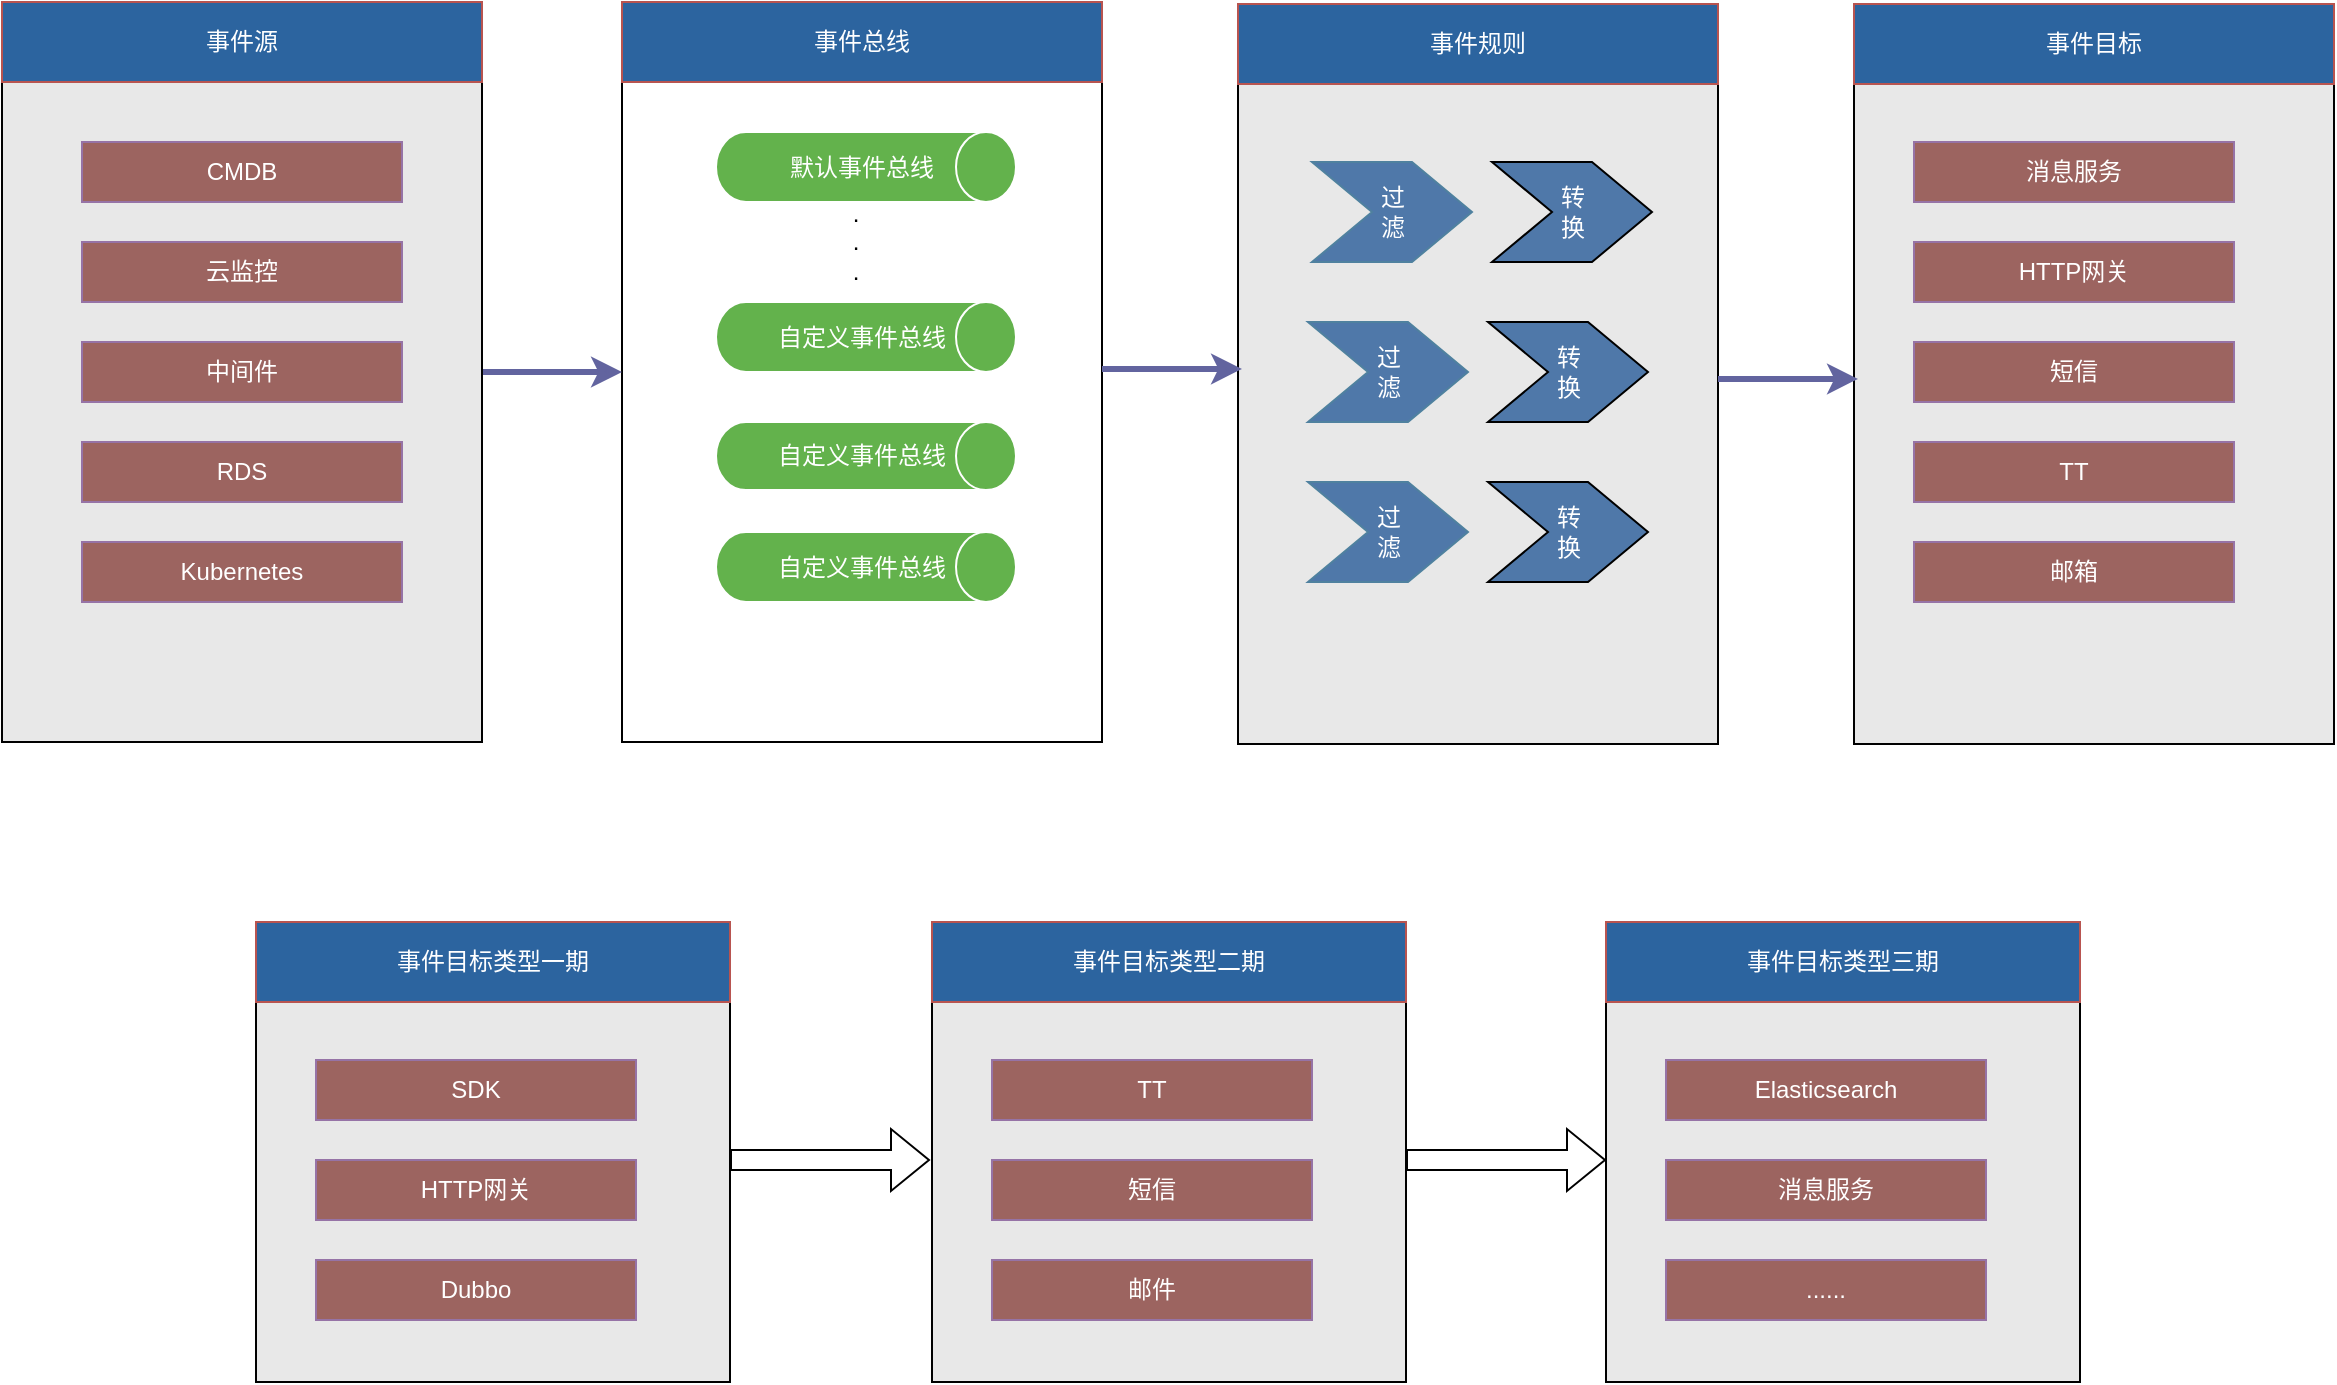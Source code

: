 <mxfile version="24.5.5" type="github">
  <diagram name="第 1 页" id="gTe-RsswgZ9a3CknWbWT">
    <mxGraphModel dx="2232" dy="935" grid="1" gridSize="10" guides="1" tooltips="1" connect="1" arrows="1" fold="1" page="1" pageScale="1" pageWidth="827" pageHeight="1169" math="0" shadow="0">
      <root>
        <mxCell id="0" />
        <mxCell id="1" parent="0" />
        <mxCell id="IhgrDkRPDF99YvVrVyJ_-20" value="" style="rounded=0;whiteSpace=wrap;html=1;fillColor=#FFFFFF;" parent="1" vertex="1">
          <mxGeometry x="353" y="60" width="240" height="370" as="geometry" />
        </mxCell>
        <mxCell id="IhgrDkRPDF99YvVrVyJ_-23" value="" style="edgeStyle=orthogonalEdgeStyle;rounded=0;orthogonalLoop=1;jettySize=auto;html=1;strokeColor=#62649F;strokeWidth=3;" parent="1" source="IhgrDkRPDF99YvVrVyJ_-1" target="IhgrDkRPDF99YvVrVyJ_-20" edge="1">
          <mxGeometry relative="1" as="geometry" />
        </mxCell>
        <mxCell id="IhgrDkRPDF99YvVrVyJ_-1" value="" style="rounded=0;whiteSpace=wrap;html=1;fillColor=#E8E8E8;" parent="1" vertex="1">
          <mxGeometry x="43" y="60" width="240" height="370" as="geometry" />
        </mxCell>
        <mxCell id="IhgrDkRPDF99YvVrVyJ_-3" value="&lt;font color=&quot;#ffffff&quot;&gt;事件源&lt;/font&gt;" style="text;html=1;align=center;verticalAlign=middle;whiteSpace=wrap;rounded=0;fillColor=#2C649F;strokeColor=#b85450;" parent="1" vertex="1">
          <mxGeometry x="43" y="60" width="240" height="40" as="geometry" />
        </mxCell>
        <mxCell id="IhgrDkRPDF99YvVrVyJ_-5" value="&lt;font color=&quot;#ffffff&quot;&gt;CMDB&lt;/font&gt;" style="text;html=1;align=center;verticalAlign=middle;whiteSpace=wrap;rounded=0;fillColor=#9C6460;strokeColor=#9673a6;" parent="1" vertex="1">
          <mxGeometry x="83" y="130" width="160" height="30" as="geometry" />
        </mxCell>
        <mxCell id="IhgrDkRPDF99YvVrVyJ_-6" value="&lt;font color=&quot;#ffffff&quot;&gt;云监控&lt;/font&gt;" style="text;html=1;align=center;verticalAlign=middle;whiteSpace=wrap;rounded=0;fillColor=#9C6460;strokeColor=#9673a6;" parent="1" vertex="1">
          <mxGeometry x="83" y="180" width="160" height="30" as="geometry" />
        </mxCell>
        <mxCell id="IhgrDkRPDF99YvVrVyJ_-7" value="&lt;font color=&quot;#ffffff&quot;&gt;中间件&lt;/font&gt;" style="text;html=1;align=center;verticalAlign=middle;whiteSpace=wrap;rounded=0;fillColor=#9C6460;strokeColor=#9673a6;" parent="1" vertex="1">
          <mxGeometry x="83" y="230" width="160" height="30" as="geometry" />
        </mxCell>
        <mxCell id="IhgrDkRPDF99YvVrVyJ_-8" value="&lt;font color=&quot;#ffffff&quot;&gt;RDS&lt;/font&gt;" style="text;html=1;align=center;verticalAlign=middle;whiteSpace=wrap;rounded=0;fillColor=#9C6460;strokeColor=#9673a6;" parent="1" vertex="1">
          <mxGeometry x="83" y="280" width="160" height="30" as="geometry" />
        </mxCell>
        <mxCell id="IhgrDkRPDF99YvVrVyJ_-9" value="&lt;font color=&quot;#ffffff&quot;&gt;Kubernetes&lt;/font&gt;" style="text;html=1;align=center;verticalAlign=middle;whiteSpace=wrap;rounded=0;fillColor=#9C6460;strokeColor=#9673a6;" parent="1" vertex="1">
          <mxGeometry x="83" y="330" width="160" height="30" as="geometry" />
        </mxCell>
        <mxCell id="IhgrDkRPDF99YvVrVyJ_-10" value="&lt;font color=&quot;#ffffff&quot;&gt;&amp;nbsp; &amp;nbsp; &amp;nbsp; 默认事件总线&lt;/font&gt;" style="shape=cylinder3;whiteSpace=wrap;html=1;boundedLbl=1;backgroundOutline=1;size=15;direction=south;fillColor=#63b24c;strokeColor=#ffffff;" parent="1" vertex="1">
          <mxGeometry x="400" y="125" width="150" height="35" as="geometry" />
        </mxCell>
        <mxCell id="IhgrDkRPDF99YvVrVyJ_-11" value="&lt;font color=&quot;#ffffff&quot;&gt;&amp;nbsp; &amp;nbsp; &amp;nbsp; 自定义事件总线&lt;/font&gt;" style="shape=cylinder3;whiteSpace=wrap;html=1;boundedLbl=1;backgroundOutline=1;size=15;direction=south;fillColor=#63b24c;strokeColor=#ffffff;" parent="1" vertex="1">
          <mxGeometry x="400" y="210" width="150" height="35" as="geometry" />
        </mxCell>
        <mxCell id="IhgrDkRPDF99YvVrVyJ_-12" value="&lt;font color=&quot;#ffffff&quot;&gt;&amp;nbsp; &amp;nbsp; &amp;nbsp; 自定义事件总线&lt;/font&gt;" style="shape=cylinder3;whiteSpace=wrap;html=1;boundedLbl=1;backgroundOutline=1;size=15;direction=south;fillColor=#63b24c;strokeColor=#ffffff;" parent="1" vertex="1">
          <mxGeometry x="400" y="270" width="150" height="34" as="geometry" />
        </mxCell>
        <mxCell id="IhgrDkRPDF99YvVrVyJ_-13" value="&lt;font color=&quot;#ffffff&quot;&gt;&amp;nbsp; &amp;nbsp; &amp;nbsp; 自定义事件总线&lt;/font&gt;" style="shape=cylinder3;whiteSpace=wrap;html=1;boundedLbl=1;backgroundOutline=1;size=15;direction=south;fillColor=#63b24c;strokeColor=#ffffff;" parent="1" vertex="1">
          <mxGeometry x="400" y="325" width="150" height="35" as="geometry" />
        </mxCell>
        <mxCell id="IhgrDkRPDF99YvVrVyJ_-15" value=".&lt;div&gt;.&lt;/div&gt;&lt;div&gt;.&lt;/div&gt;" style="text;html=1;align=center;verticalAlign=middle;whiteSpace=wrap;rounded=0;strokeWidth=4;" parent="1" vertex="1">
          <mxGeometry x="445" y="160" width="50" height="40" as="geometry" />
        </mxCell>
        <mxCell id="IhgrDkRPDF99YvVrVyJ_-21" value="&lt;font color=&quot;#ffffff&quot;&gt;事件总线&lt;/font&gt;" style="text;html=1;align=center;verticalAlign=middle;whiteSpace=wrap;rounded=0;fillColor=#2C649F;strokeColor=#b85450;" parent="1" vertex="1">
          <mxGeometry x="353" y="60" width="240" height="40" as="geometry" />
        </mxCell>
        <mxCell id="IhgrDkRPDF99YvVrVyJ_-25" value="" style="rounded=0;whiteSpace=wrap;html=1;fillColor=#E8E8E8;" parent="1" vertex="1">
          <mxGeometry x="661" y="61" width="240" height="370" as="geometry" />
        </mxCell>
        <mxCell id="IhgrDkRPDF99YvVrVyJ_-31" value="&lt;font color=&quot;#ffffff&quot;&gt;事件规则&lt;/font&gt;" style="text;html=1;align=center;verticalAlign=middle;whiteSpace=wrap;rounded=0;fillColor=#2C649F;strokeColor=#b85450;" parent="1" vertex="1">
          <mxGeometry x="661" y="61" width="240" height="40" as="geometry" />
        </mxCell>
        <mxCell id="IhgrDkRPDF99YvVrVyJ_-32" value="&lt;font color=&quot;#ffffff&quot;&gt;过&lt;/font&gt;&lt;div&gt;&lt;font color=&quot;#ffffff&quot;&gt;滤&lt;/font&gt;&lt;/div&gt;" style="html=1;shadow=0;dashed=0;align=center;verticalAlign=middle;shape=mxgraph.arrows2.arrow;dy=0;dx=30;notch=30;strokeColor=#4F819F;fillColor=#4F78A9;" parent="1" vertex="1">
          <mxGeometry x="698" y="140" width="80" height="50" as="geometry" />
        </mxCell>
        <mxCell id="IhgrDkRPDF99YvVrVyJ_-33" value="&lt;font color=&quot;#ffffff&quot;&gt;转&lt;/font&gt;&lt;div&gt;&lt;font color=&quot;#ffffff&quot;&gt;换&lt;/font&gt;&lt;/div&gt;" style="html=1;shadow=0;dashed=0;align=center;verticalAlign=middle;shape=mxgraph.arrows2.arrow;dy=0;dx=30;notch=30;fillColor=#4F78A9;" parent="1" vertex="1">
          <mxGeometry x="788" y="140" width="80" height="50" as="geometry" />
        </mxCell>
        <mxCell id="IhgrDkRPDF99YvVrVyJ_-34" value="&lt;font color=&quot;#ffffff&quot;&gt;过&lt;/font&gt;&lt;div&gt;&lt;font color=&quot;#ffffff&quot;&gt;滤&lt;/font&gt;&lt;/div&gt;" style="html=1;shadow=0;dashed=0;align=center;verticalAlign=middle;shape=mxgraph.arrows2.arrow;dy=0;dx=30;notch=30;strokeColor=#4F819F;fillColor=#4F78A9;" parent="1" vertex="1">
          <mxGeometry x="696" y="220" width="80" height="50" as="geometry" />
        </mxCell>
        <mxCell id="IhgrDkRPDF99YvVrVyJ_-35" value="&lt;font color=&quot;#ffffff&quot;&gt;转&lt;/font&gt;&lt;div&gt;&lt;font color=&quot;#ffffff&quot;&gt;换&lt;/font&gt;&lt;/div&gt;" style="html=1;shadow=0;dashed=0;align=center;verticalAlign=middle;shape=mxgraph.arrows2.arrow;dy=0;dx=30;notch=30;fillColor=#4F78A9;" parent="1" vertex="1">
          <mxGeometry x="786" y="220" width="80" height="50" as="geometry" />
        </mxCell>
        <mxCell id="IhgrDkRPDF99YvVrVyJ_-36" value="&lt;font color=&quot;#ffffff&quot;&gt;过&lt;/font&gt;&lt;div&gt;&lt;font color=&quot;#ffffff&quot;&gt;滤&lt;/font&gt;&lt;/div&gt;" style="html=1;shadow=0;dashed=0;align=center;verticalAlign=middle;shape=mxgraph.arrows2.arrow;dy=0;dx=30;notch=30;strokeColor=#4F819F;fillColor=#4F78A9;" parent="1" vertex="1">
          <mxGeometry x="696" y="300" width="80" height="50" as="geometry" />
        </mxCell>
        <mxCell id="IhgrDkRPDF99YvVrVyJ_-37" value="&lt;font color=&quot;#ffffff&quot;&gt;转&lt;/font&gt;&lt;div&gt;&lt;font color=&quot;#ffffff&quot;&gt;换&lt;/font&gt;&lt;/div&gt;" style="html=1;shadow=0;dashed=0;align=center;verticalAlign=middle;shape=mxgraph.arrows2.arrow;dy=0;dx=30;notch=30;fillColor=#4F78A9;" parent="1" vertex="1">
          <mxGeometry x="786" y="300" width="80" height="50" as="geometry" />
        </mxCell>
        <mxCell id="IhgrDkRPDF99YvVrVyJ_-38" value="" style="rounded=0;whiteSpace=wrap;html=1;fillColor=#E8E8E8;" parent="1" vertex="1">
          <mxGeometry x="969" y="61" width="240" height="370" as="geometry" />
        </mxCell>
        <mxCell id="IhgrDkRPDF99YvVrVyJ_-39" value="&lt;font color=&quot;#ffffff&quot;&gt;事件目标&lt;/font&gt;" style="text;html=1;align=center;verticalAlign=middle;whiteSpace=wrap;rounded=0;fillColor=#2C649F;strokeColor=#b85450;" parent="1" vertex="1">
          <mxGeometry x="969" y="61" width="240" height="40" as="geometry" />
        </mxCell>
        <mxCell id="IhgrDkRPDF99YvVrVyJ_-46" value="&lt;font color=&quot;#ffffff&quot;&gt;消息服务&lt;/font&gt;" style="text;html=1;align=center;verticalAlign=middle;whiteSpace=wrap;rounded=0;fillColor=#9C6460;strokeColor=#9673a6;" parent="1" vertex="1">
          <mxGeometry x="999" y="130" width="160" height="30" as="geometry" />
        </mxCell>
        <mxCell id="IhgrDkRPDF99YvVrVyJ_-47" value="&lt;font color=&quot;#ffffff&quot;&gt;短信&lt;/font&gt;" style="text;html=1;align=center;verticalAlign=middle;whiteSpace=wrap;rounded=0;fillColor=#9C6460;strokeColor=#9673a6;" parent="1" vertex="1">
          <mxGeometry x="999" y="230" width="160" height="30" as="geometry" />
        </mxCell>
        <mxCell id="IhgrDkRPDF99YvVrVyJ_-48" value="&lt;font color=&quot;#ffffff&quot;&gt;TT&lt;/font&gt;" style="text;html=1;align=center;verticalAlign=middle;whiteSpace=wrap;rounded=0;fillColor=#9C6460;strokeColor=#9673a6;" parent="1" vertex="1">
          <mxGeometry x="999" y="280" width="160" height="30" as="geometry" />
        </mxCell>
        <mxCell id="IhgrDkRPDF99YvVrVyJ_-49" value="&lt;font color=&quot;#ffffff&quot;&gt;邮箱&lt;/font&gt;" style="text;html=1;align=center;verticalAlign=middle;whiteSpace=wrap;rounded=0;fillColor=#9C6460;strokeColor=#9673a6;" parent="1" vertex="1">
          <mxGeometry x="999" y="330" width="160" height="30" as="geometry" />
        </mxCell>
        <mxCell id="IhgrDkRPDF99YvVrVyJ_-50" value="&lt;font color=&quot;#ffffff&quot;&gt;HTTP网关&lt;/font&gt;" style="text;html=1;align=center;verticalAlign=middle;whiteSpace=wrap;rounded=0;fillColor=#9C6460;strokeColor=#9673a6;" parent="1" vertex="1">
          <mxGeometry x="999" y="180" width="160" height="30" as="geometry" />
        </mxCell>
        <mxCell id="IhgrDkRPDF99YvVrVyJ_-51" value="" style="edgeStyle=orthogonalEdgeStyle;rounded=0;orthogonalLoop=1;jettySize=auto;html=1;strokeColor=#62649F;strokeWidth=3;" parent="1" edge="1">
          <mxGeometry relative="1" as="geometry">
            <mxPoint x="593" y="243.46" as="sourcePoint" />
            <mxPoint x="663" y="243.46" as="targetPoint" />
          </mxGeometry>
        </mxCell>
        <mxCell id="IhgrDkRPDF99YvVrVyJ_-53" value="" style="edgeStyle=orthogonalEdgeStyle;rounded=0;orthogonalLoop=1;jettySize=auto;html=1;strokeColor=#62649F;strokeWidth=3;" parent="1" edge="1">
          <mxGeometry relative="1" as="geometry">
            <mxPoint x="901" y="248.46" as="sourcePoint" />
            <mxPoint x="971" y="248.46" as="targetPoint" />
          </mxGeometry>
        </mxCell>
        <mxCell id="3bFqMqqV8KDNt7Rd9vht-1" value="" style="rounded=0;whiteSpace=wrap;html=1;fillColor=#E8E8E8;" parent="1" vertex="1">
          <mxGeometry x="170" y="520" width="237" height="230" as="geometry" />
        </mxCell>
        <mxCell id="3bFqMqqV8KDNt7Rd9vht-2" value="&lt;font color=&quot;#ffffff&quot;&gt;事件目标类型一期&lt;/font&gt;" style="text;html=1;align=center;verticalAlign=middle;whiteSpace=wrap;rounded=0;fillColor=#2C649F;strokeColor=#b85450;" parent="1" vertex="1">
          <mxGeometry x="170" y="520" width="237" height="40" as="geometry" />
        </mxCell>
        <mxCell id="3bFqMqqV8KDNt7Rd9vht-3" value="&lt;font color=&quot;#ffffff&quot;&gt;SDK&lt;/font&gt;" style="text;html=1;align=center;verticalAlign=middle;whiteSpace=wrap;rounded=0;fillColor=#9C6460;strokeColor=#9673a6;" parent="1" vertex="1">
          <mxGeometry x="200" y="589" width="160" height="30" as="geometry" />
        </mxCell>
        <mxCell id="3bFqMqqV8KDNt7Rd9vht-4" value="&lt;font color=&quot;#ffffff&quot;&gt;Dubbo&lt;/font&gt;" style="text;html=1;align=center;verticalAlign=middle;whiteSpace=wrap;rounded=0;fillColor=#9C6460;strokeColor=#9673a6;" parent="1" vertex="1">
          <mxGeometry x="200" y="689" width="160" height="30" as="geometry" />
        </mxCell>
        <mxCell id="3bFqMqqV8KDNt7Rd9vht-7" value="&lt;font color=&quot;#ffffff&quot;&gt;HTTP网关&lt;/font&gt;" style="text;html=1;align=center;verticalAlign=middle;whiteSpace=wrap;rounded=0;fillColor=#9C6460;strokeColor=#9673a6;" parent="1" vertex="1">
          <mxGeometry x="200" y="639" width="160" height="30" as="geometry" />
        </mxCell>
        <mxCell id="3bFqMqqV8KDNt7Rd9vht-8" value="" style="rounded=0;whiteSpace=wrap;html=1;fillColor=#E8E8E8;" parent="1" vertex="1">
          <mxGeometry x="508" y="520" width="237" height="230" as="geometry" />
        </mxCell>
        <mxCell id="3bFqMqqV8KDNt7Rd9vht-9" value="&lt;font color=&quot;#ffffff&quot;&gt;事件目标类型二期&lt;/font&gt;" style="text;html=1;align=center;verticalAlign=middle;whiteSpace=wrap;rounded=0;fillColor=#2C649F;strokeColor=#b85450;" parent="1" vertex="1">
          <mxGeometry x="508" y="520" width="237" height="40" as="geometry" />
        </mxCell>
        <mxCell id="3bFqMqqV8KDNt7Rd9vht-10" value="&lt;font color=&quot;#ffffff&quot;&gt;TT&lt;/font&gt;" style="text;html=1;align=center;verticalAlign=middle;whiteSpace=wrap;rounded=0;fillColor=#9C6460;strokeColor=#9673a6;" parent="1" vertex="1">
          <mxGeometry x="538" y="589" width="160" height="30" as="geometry" />
        </mxCell>
        <mxCell id="3bFqMqqV8KDNt7Rd9vht-11" value="&lt;font color=&quot;#ffffff&quot;&gt;邮件&lt;/font&gt;" style="text;html=1;align=center;verticalAlign=middle;whiteSpace=wrap;rounded=0;fillColor=#9C6460;strokeColor=#9673a6;" parent="1" vertex="1">
          <mxGeometry x="538" y="689" width="160" height="30" as="geometry" />
        </mxCell>
        <mxCell id="3bFqMqqV8KDNt7Rd9vht-12" value="&lt;font color=&quot;#ffffff&quot;&gt;短信&lt;/font&gt;" style="text;html=1;align=center;verticalAlign=middle;whiteSpace=wrap;rounded=0;fillColor=#9C6460;strokeColor=#9673a6;" parent="1" vertex="1">
          <mxGeometry x="538" y="639" width="160" height="30" as="geometry" />
        </mxCell>
        <mxCell id="3bFqMqqV8KDNt7Rd9vht-13" value="" style="rounded=0;whiteSpace=wrap;html=1;fillColor=#E8E8E8;" parent="1" vertex="1">
          <mxGeometry x="845" y="520" width="237" height="230" as="geometry" />
        </mxCell>
        <mxCell id="3bFqMqqV8KDNt7Rd9vht-14" value="&lt;font color=&quot;#ffffff&quot;&gt;事件目标类型三期&lt;/font&gt;" style="text;html=1;align=center;verticalAlign=middle;whiteSpace=wrap;rounded=0;fillColor=#2C649F;strokeColor=#b85450;" parent="1" vertex="1">
          <mxGeometry x="845" y="520" width="237" height="40" as="geometry" />
        </mxCell>
        <mxCell id="3bFqMqqV8KDNt7Rd9vht-15" value="&lt;font color=&quot;#ffffff&quot;&gt;Elasticsearch&lt;/font&gt;" style="text;html=1;align=center;verticalAlign=middle;whiteSpace=wrap;rounded=0;fillColor=#9C6460;strokeColor=#9673a6;" parent="1" vertex="1">
          <mxGeometry x="875" y="589" width="160" height="30" as="geometry" />
        </mxCell>
        <mxCell id="3bFqMqqV8KDNt7Rd9vht-16" value="&lt;font color=&quot;#ffffff&quot;&gt;......&lt;/font&gt;" style="text;html=1;align=center;verticalAlign=middle;whiteSpace=wrap;rounded=0;fillColor=#9C6460;strokeColor=#9673a6;" parent="1" vertex="1">
          <mxGeometry x="875" y="689" width="160" height="30" as="geometry" />
        </mxCell>
        <mxCell id="3bFqMqqV8KDNt7Rd9vht-17" value="&lt;span style=&quot;color: rgb(255, 255, 255);&quot;&gt;消息服务&lt;/span&gt;" style="text;html=1;align=center;verticalAlign=middle;whiteSpace=wrap;rounded=0;fillColor=#9C6460;strokeColor=#9673a6;" parent="1" vertex="1">
          <mxGeometry x="875" y="639" width="160" height="30" as="geometry" />
        </mxCell>
        <mxCell id="3bFqMqqV8KDNt7Rd9vht-19" value="" style="shape=flexArrow;endArrow=classic;html=1;rounded=0;" parent="1" edge="1">
          <mxGeometry width="50" height="50" relative="1" as="geometry">
            <mxPoint x="407" y="639" as="sourcePoint" />
            <mxPoint x="507" y="639" as="targetPoint" />
          </mxGeometry>
        </mxCell>
        <mxCell id="3bFqMqqV8KDNt7Rd9vht-21" value="" style="shape=flexArrow;endArrow=classic;html=1;rounded=0;" parent="1" edge="1">
          <mxGeometry width="50" height="50" relative="1" as="geometry">
            <mxPoint x="745" y="639" as="sourcePoint" />
            <mxPoint x="845" y="639" as="targetPoint" />
          </mxGeometry>
        </mxCell>
      </root>
    </mxGraphModel>
  </diagram>
</mxfile>
